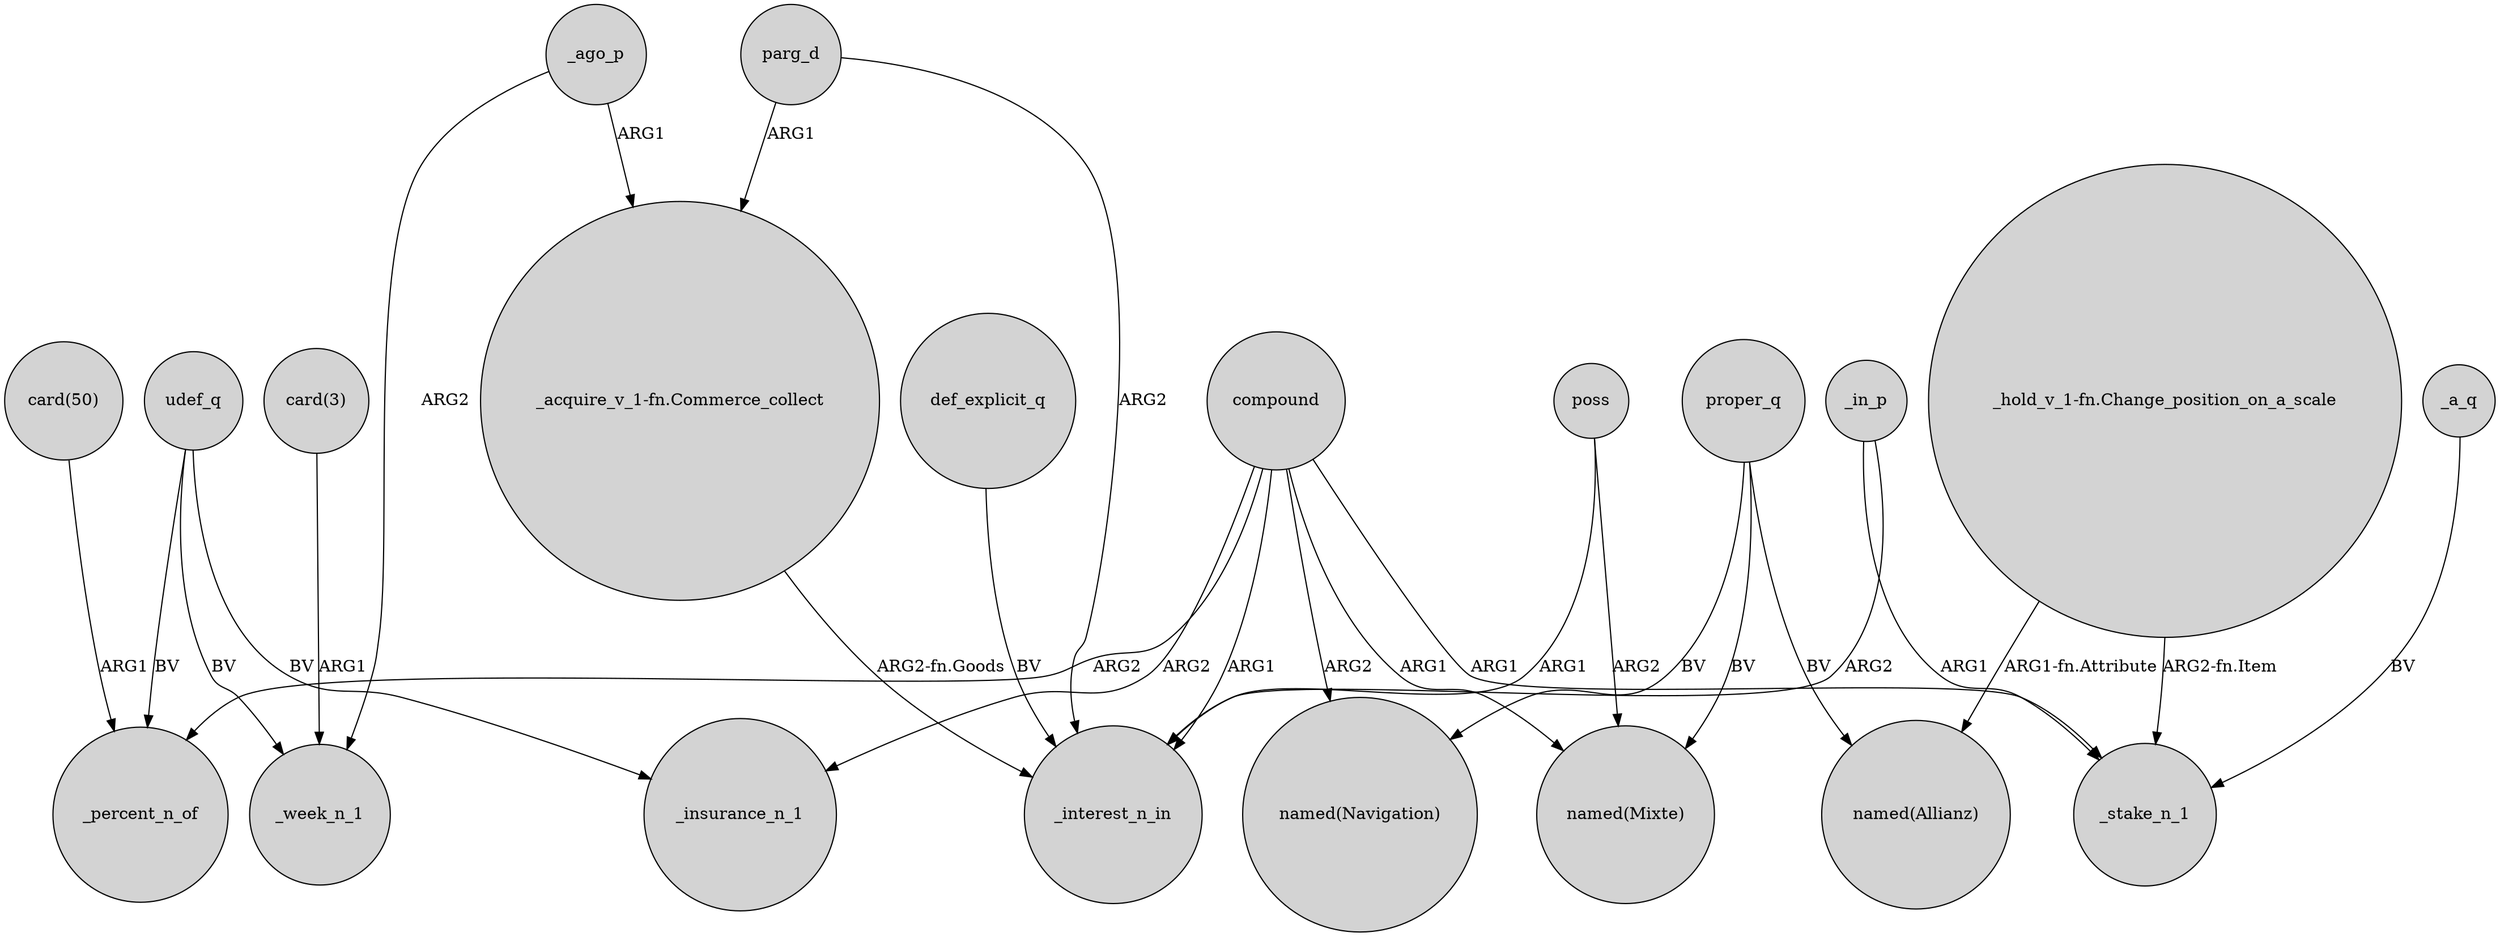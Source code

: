 digraph {
	node [shape=circle style=filled]
	udef_q -> _insurance_n_1 [label=BV]
	def_explicit_q -> _interest_n_in [label=BV]
	proper_q -> "named(Navigation)" [label=BV]
	compound -> _interest_n_in [label=ARG1]
	compound -> "named(Navigation)" [label=ARG2]
	proper_q -> "named(Allianz)" [label=BV]
	proper_q -> "named(Mixte)" [label=BV]
	udef_q -> _week_n_1 [label=BV]
	_ago_p -> _week_n_1 [label=ARG2]
	compound -> "named(Mixte)" [label=ARG1]
	"_hold_v_1-fn.Change_position_on_a_scale" -> _stake_n_1 [label="ARG2-fn.Item"]
	parg_d -> _interest_n_in [label=ARG2]
	poss -> _interest_n_in [label=ARG1]
	udef_q -> _percent_n_of [label=BV]
	poss -> "named(Mixte)" [label=ARG2]
	_in_p -> _interest_n_in [label=ARG2]
	compound -> _stake_n_1 [label=ARG1]
	compound -> _percent_n_of [label=ARG2]
	"_acquire_v_1-fn.Commerce_collect" -> _interest_n_in [label="ARG2-fn.Goods"]
	parg_d -> "_acquire_v_1-fn.Commerce_collect" [label=ARG1]
	compound -> _insurance_n_1 [label=ARG2]
	"card(50)" -> _percent_n_of [label=ARG1]
	_ago_p -> "_acquire_v_1-fn.Commerce_collect" [label=ARG1]
	"_hold_v_1-fn.Change_position_on_a_scale" -> "named(Allianz)" [label="ARG1-fn.Attribute"]
	_in_p -> _stake_n_1 [label=ARG1]
	"card(3)" -> _week_n_1 [label=ARG1]
	_a_q -> _stake_n_1 [label=BV]
}
